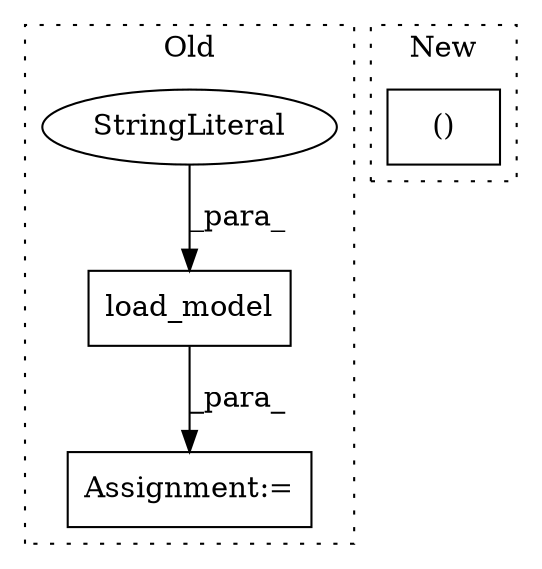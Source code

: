 digraph G {
subgraph cluster0 {
1 [label="load_model" a="32" s="7053,7082" l="11,1" shape="box"];
3 [label="Assignment:=" a="7" s="7052" l="1" shape="box"];
4 [label="StringLiteral" a="45" s="7064" l="18" shape="ellipse"];
label = "Old";
style="dotted";
}
subgraph cluster1 {
2 [label="()" a="106" s="6077" l="15" shape="box"];
label = "New";
style="dotted";
}
1 -> 3 [label="_para_"];
4 -> 1 [label="_para_"];
}